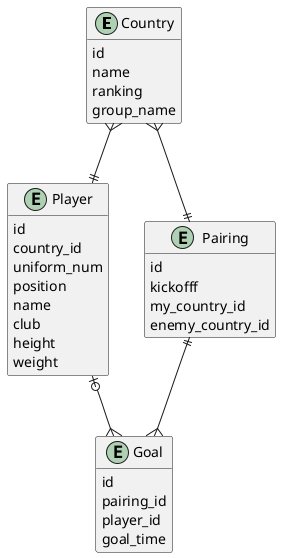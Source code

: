 @startuml
hide empty members
entity Country {
  id
  name
  ranking
  group_name
}
entity Player {
  id
  country_id
  uniform_num
  position
  name
  club
  height
  weight
}
entity Pairing {
  id
  kickofff
  my_country_id
  enemy_country_id
}
entity Goal {
  id
  pairing_id
  player_id
  goal_time
}

Country }--|| Player
Country }--|| Pairing
Pairing ||--{ Goal
Player  |o--{ Goal
@enduml
